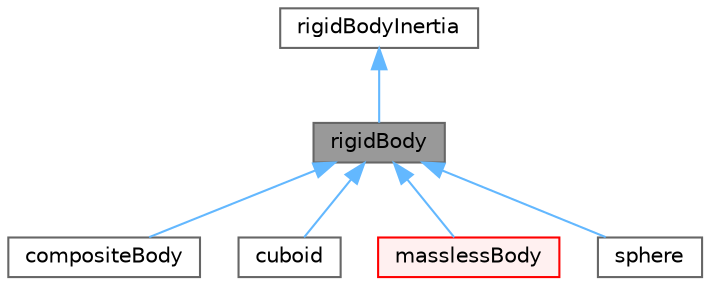 digraph "rigidBody"
{
 // LATEX_PDF_SIZE
  bgcolor="transparent";
  edge [fontname=Helvetica,fontsize=10,labelfontname=Helvetica,labelfontsize=10];
  node [fontname=Helvetica,fontsize=10,shape=box,height=0.2,width=0.4];
  Node1 [id="Node000001",label="rigidBody",height=0.2,width=0.4,color="gray40", fillcolor="grey60", style="filled", fontcolor="black",tooltip=" "];
  Node2 -> Node1 [id="edge1_Node000001_Node000002",dir="back",color="steelblue1",style="solid",tooltip=" "];
  Node2 [id="Node000002",label="rigidBodyInertia",height=0.2,width=0.4,color="gray40", fillcolor="white", style="filled",URL="$classFoam_1_1RBD_1_1rigidBodyInertia.html",tooltip=" "];
  Node1 -> Node3 [id="edge2_Node000001_Node000003",dir="back",color="steelblue1",style="solid",tooltip=" "];
  Node3 [id="Node000003",label="compositeBody",height=0.2,width=0.4,color="gray40", fillcolor="white", style="filled",URL="$classFoam_1_1RBD_1_1compositeBody.html",tooltip=" "];
  Node1 -> Node4 [id="edge3_Node000001_Node000004",dir="back",color="steelblue1",style="solid",tooltip=" "];
  Node4 [id="Node000004",label="cuboid",height=0.2,width=0.4,color="gray40", fillcolor="white", style="filled",URL="$classFoam_1_1RBD_1_1cuboid.html",tooltip=" "];
  Node1 -> Node5 [id="edge4_Node000001_Node000005",dir="back",color="steelblue1",style="solid",tooltip=" "];
  Node5 [id="Node000005",label="masslessBody",height=0.2,width=0.4,color="red", fillcolor="#FFF0F0", style="filled",URL="$classFoam_1_1RBD_1_1masslessBody.html",tooltip=" "];
  Node1 -> Node7 [id="edge5_Node000001_Node000007",dir="back",color="steelblue1",style="solid",tooltip=" "];
  Node7 [id="Node000007",label="sphere",height=0.2,width=0.4,color="gray40", fillcolor="white", style="filled",URL="$classFoam_1_1RBD_1_1sphere.html",tooltip=" "];
}
